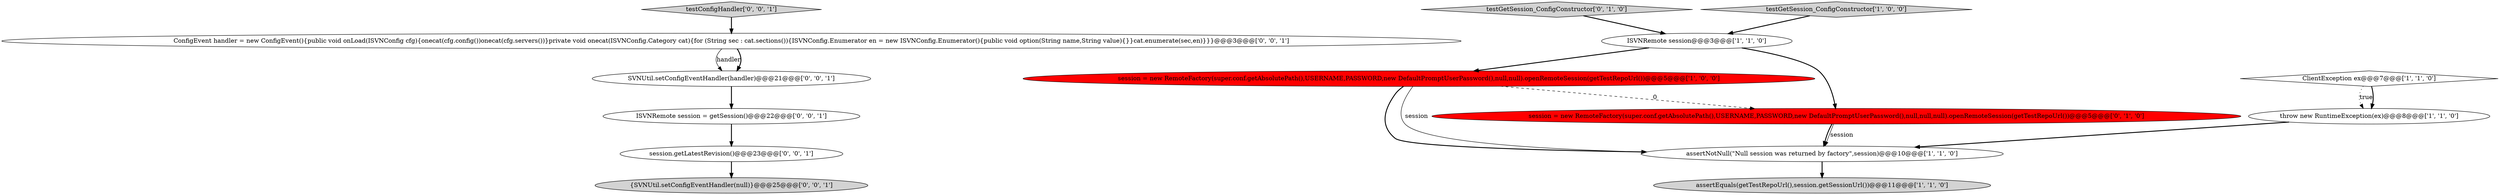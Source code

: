 digraph {
9 [style = filled, label = "ISVNRemote session = getSession()@@@22@@@['0', '0', '1']", fillcolor = white, shape = ellipse image = "AAA0AAABBB3BBB"];
8 [style = filled, label = "testGetSession_ConfigConstructor['0', '1', '0']", fillcolor = lightgray, shape = diamond image = "AAA0AAABBB2BBB"];
14 [style = filled, label = "session.getLatestRevision()@@@23@@@['0', '0', '1']", fillcolor = white, shape = ellipse image = "AAA0AAABBB3BBB"];
0 [style = filled, label = "throw new RuntimeException(ex)@@@8@@@['1', '1', '0']", fillcolor = white, shape = ellipse image = "AAA0AAABBB1BBB"];
11 [style = filled, label = "SVNUtil.setConfigEventHandler(handler)@@@21@@@['0', '0', '1']", fillcolor = white, shape = ellipse image = "AAA0AAABBB3BBB"];
5 [style = filled, label = "session = new RemoteFactory(super.conf.getAbsolutePath(),USERNAME,PASSWORD,new DefaultPromptUserPassword(),null,null).openRemoteSession(getTestRepoUrl())@@@5@@@['1', '0', '0']", fillcolor = red, shape = ellipse image = "AAA1AAABBB1BBB"];
13 [style = filled, label = "{SVNUtil.setConfigEventHandler(null)}@@@25@@@['0', '0', '1']", fillcolor = lightgray, shape = ellipse image = "AAA0AAABBB3BBB"];
2 [style = filled, label = "assertNotNull(\"Null session was returned by factory\",session)@@@10@@@['1', '1', '0']", fillcolor = white, shape = ellipse image = "AAA0AAABBB1BBB"];
1 [style = filled, label = "ClientException ex@@@7@@@['1', '1', '0']", fillcolor = white, shape = diamond image = "AAA0AAABBB1BBB"];
4 [style = filled, label = "assertEquals(getTestRepoUrl(),session.getSessionUrl())@@@11@@@['1', '1', '0']", fillcolor = lightgray, shape = ellipse image = "AAA0AAABBB1BBB"];
12 [style = filled, label = "ConfigEvent handler = new ConfigEvent(){public void onLoad(ISVNConfig cfg){onecat(cfg.config())onecat(cfg.servers())}private void onecat(ISVNConfig.Category cat){for (String sec : cat.sections()){ISVNConfig.Enumerator en = new ISVNConfig.Enumerator(){public void option(String name,String value){}}cat.enumerate(sec,en)}}}@@@3@@@['0', '0', '1']", fillcolor = white, shape = ellipse image = "AAA0AAABBB3BBB"];
10 [style = filled, label = "testConfigHandler['0', '0', '1']", fillcolor = lightgray, shape = diamond image = "AAA0AAABBB3BBB"];
7 [style = filled, label = "session = new RemoteFactory(super.conf.getAbsolutePath(),USERNAME,PASSWORD,new DefaultPromptUserPassword(),null,null,null).openRemoteSession(getTestRepoUrl())@@@5@@@['0', '1', '0']", fillcolor = red, shape = ellipse image = "AAA1AAABBB2BBB"];
6 [style = filled, label = "ISVNRemote session@@@3@@@['1', '1', '0']", fillcolor = white, shape = ellipse image = "AAA0AAABBB1BBB"];
3 [style = filled, label = "testGetSession_ConfigConstructor['1', '0', '0']", fillcolor = lightgray, shape = diamond image = "AAA0AAABBB1BBB"];
6->5 [style = bold, label=""];
5->2 [style = bold, label=""];
3->6 [style = bold, label=""];
8->6 [style = bold, label=""];
12->11 [style = solid, label="handler"];
1->0 [style = dotted, label="true"];
1->0 [style = bold, label=""];
14->13 [style = bold, label=""];
5->7 [style = dashed, label="0"];
6->7 [style = bold, label=""];
11->9 [style = bold, label=""];
2->4 [style = bold, label=""];
7->2 [style = bold, label=""];
10->12 [style = bold, label=""];
5->2 [style = solid, label="session"];
7->2 [style = solid, label="session"];
9->14 [style = bold, label=""];
0->2 [style = bold, label=""];
12->11 [style = bold, label=""];
}
